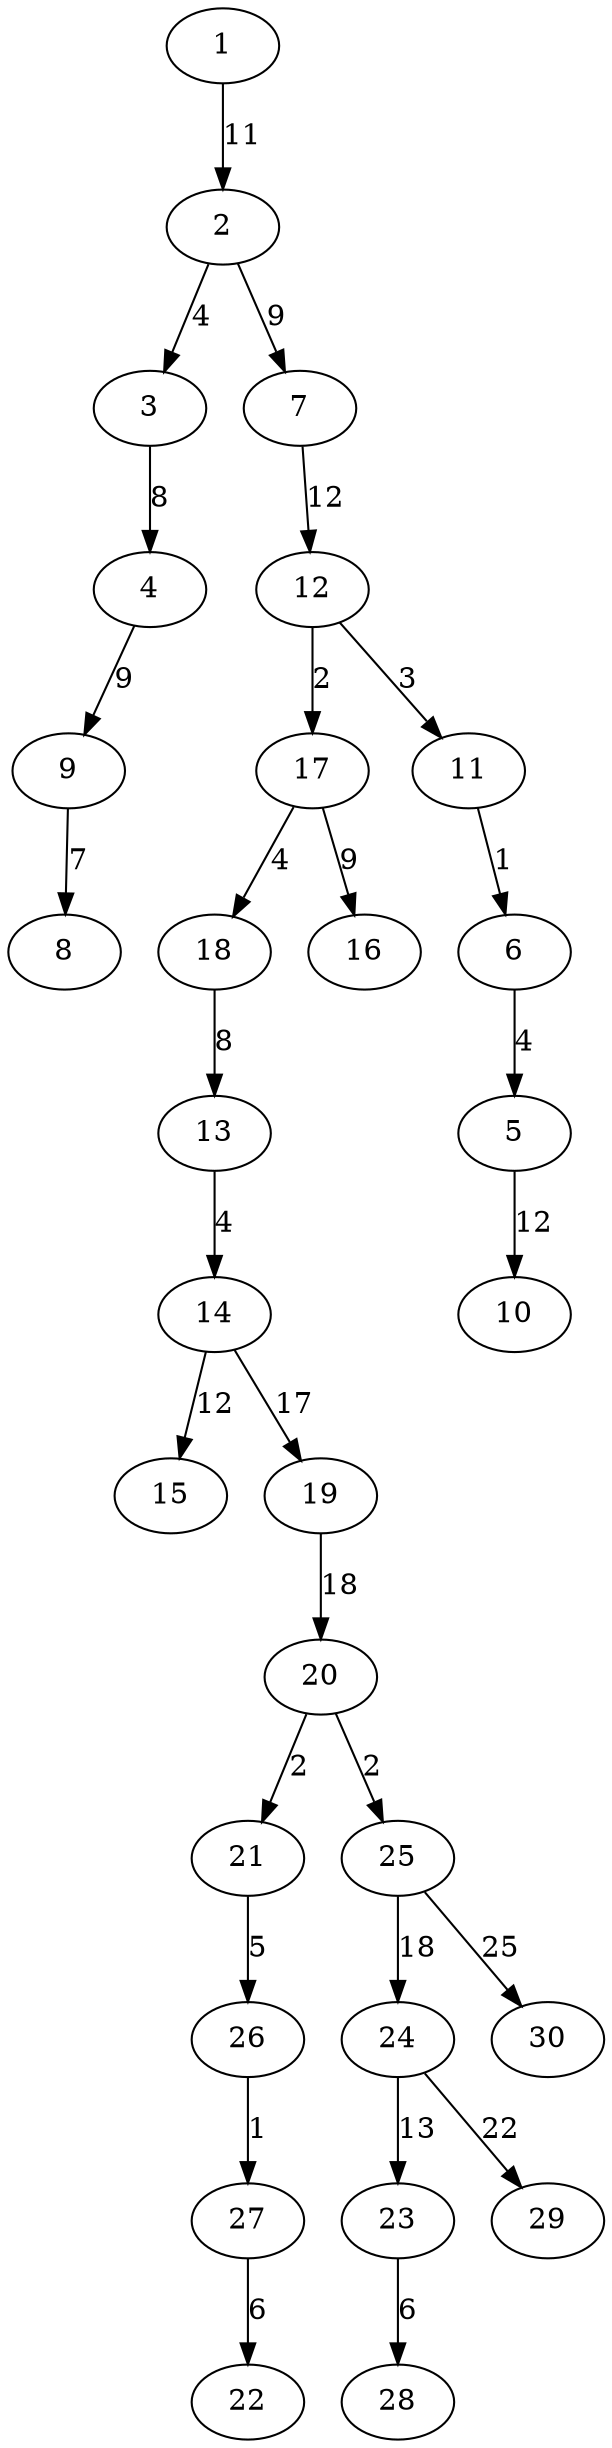 digraph G {
	1 -> 2 [label="11"];
	2 -> 3 [label="4"];
	3 -> 4 [label="8"];
	2 -> 7 [label="9"];
	4 -> 9 [label="9"];
	9 -> 8 [label="7"];
	7 -> 12 [label="12"];
	12 -> 17 [label="2"];
	12 -> 11 [label="3"];
	11 -> 6 [label="1"];
	6 -> 5 [label="4"];
	17 -> 18 [label="4"];
	18 -> 13 [label="8"];
	13 -> 14 [label="4"];
	17 -> 16 [label="9"];
	5 -> 10 [label="12"];
	14 -> 15 [label="12"];
	14 -> 19 [label="17"];
	19 -> 20 [label="18"];
	20 -> 21 [label="2"];
	20 -> 25 [label="2"];
	21 -> 26 [label="5"];
	26 -> 27 [label="1"];
	27 -> 22 [label="6"];
	25 -> 24 [label="18"];
	24 -> 23 [label="13"];
	23 -> 28 [label="6"];
	24 -> 29 [label="22"];
	25 -> 30 [label="25"];
}